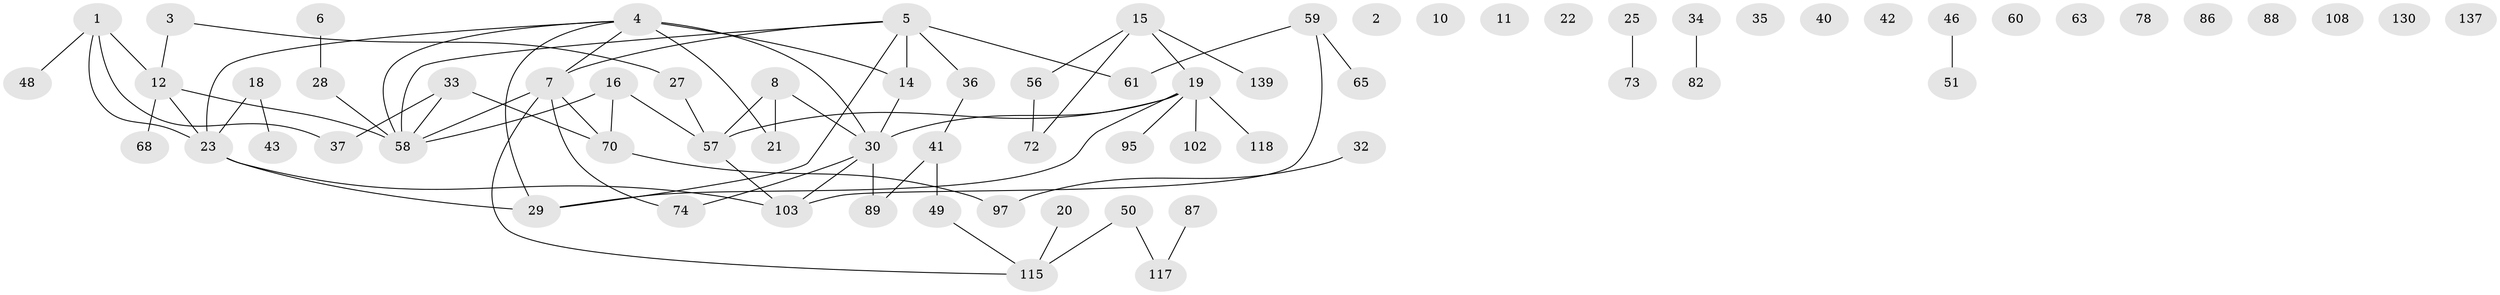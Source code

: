 // original degree distribution, {3: 0.20714285714285716, 0: 0.09285714285714286, 2: 0.2571428571428571, 1: 0.2857142857142857, 5: 0.02142857142857143, 4: 0.11428571428571428, 6: 0.02142857142857143}
// Generated by graph-tools (version 1.1) at 2025/13/03/09/25 04:13:01]
// undirected, 70 vertices, 74 edges
graph export_dot {
graph [start="1"]
  node [color=gray90,style=filled];
  1 [super="+64+69"];
  2;
  3 [super="+13+9"];
  4 [super="+38+75+52"];
  5 [super="+17+110"];
  6;
  7 [super="+84+76"];
  8 [super="+140"];
  10;
  11;
  12 [super="+47"];
  14 [super="+31"];
  15 [super="+90"];
  16 [super="+24"];
  18;
  19 [super="+131+106"];
  20;
  21;
  22;
  23 [super="+55"];
  25 [super="+26"];
  27 [super="+101"];
  28;
  29 [super="+54"];
  30 [super="+100+39+85"];
  32;
  33 [super="+77+83"];
  34;
  35;
  36;
  37 [super="+45"];
  40;
  41 [super="+53"];
  42 [super="+62"];
  43 [super="+80"];
  46;
  48;
  49 [super="+126"];
  50;
  51 [super="+121"];
  56;
  57 [super="+112"];
  58 [super="+91+99"];
  59 [super="+96"];
  60;
  61 [super="+134+138"];
  63;
  65 [super="+67"];
  68 [super="+81"];
  70 [super="+93"];
  72;
  73 [super="+119"];
  74 [super="+94"];
  78;
  82 [super="+127"];
  86 [super="+111"];
  87 [super="+125"];
  88;
  89;
  95;
  97 [super="+107"];
  102;
  103;
  108;
  115 [super="+128"];
  117;
  118;
  130;
  137;
  139;
  1 -- 48;
  1 -- 37;
  1 -- 23;
  1 -- 12;
  3 -- 27;
  3 -- 12;
  4 -- 21;
  4 -- 7;
  4 -- 14;
  4 -- 30 [weight=2];
  4 -- 58;
  4 -- 23;
  4 -- 29;
  5 -- 58;
  5 -- 61 [weight=2];
  5 -- 14;
  5 -- 36;
  5 -- 7;
  5 -- 29;
  6 -- 28;
  7 -- 115;
  7 -- 74;
  7 -- 58;
  7 -- 70;
  8 -- 57;
  8 -- 21;
  8 -- 30;
  12 -- 68;
  12 -- 23;
  12 -- 58;
  14 -- 30 [weight=2];
  15 -- 19;
  15 -- 56;
  15 -- 72;
  15 -- 139;
  16 -- 57;
  16 -- 58;
  16 -- 70;
  18 -- 43;
  18 -- 23;
  19 -- 57;
  19 -- 102;
  19 -- 118;
  19 -- 95;
  19 -- 30;
  19 -- 29;
  20 -- 115;
  23 -- 103;
  23 -- 29;
  25 -- 73;
  27 -- 57;
  28 -- 58;
  30 -- 74;
  30 -- 103;
  30 -- 89;
  32 -- 97;
  33 -- 37;
  33 -- 70;
  33 -- 58;
  34 -- 82;
  36 -- 41;
  41 -- 89;
  41 -- 49;
  46 -- 51;
  49 -- 115;
  50 -- 117;
  50 -- 115;
  56 -- 72;
  57 -- 103;
  59 -- 65;
  59 -- 61;
  59 -- 103;
  70 -- 97;
  87 -- 117;
}
